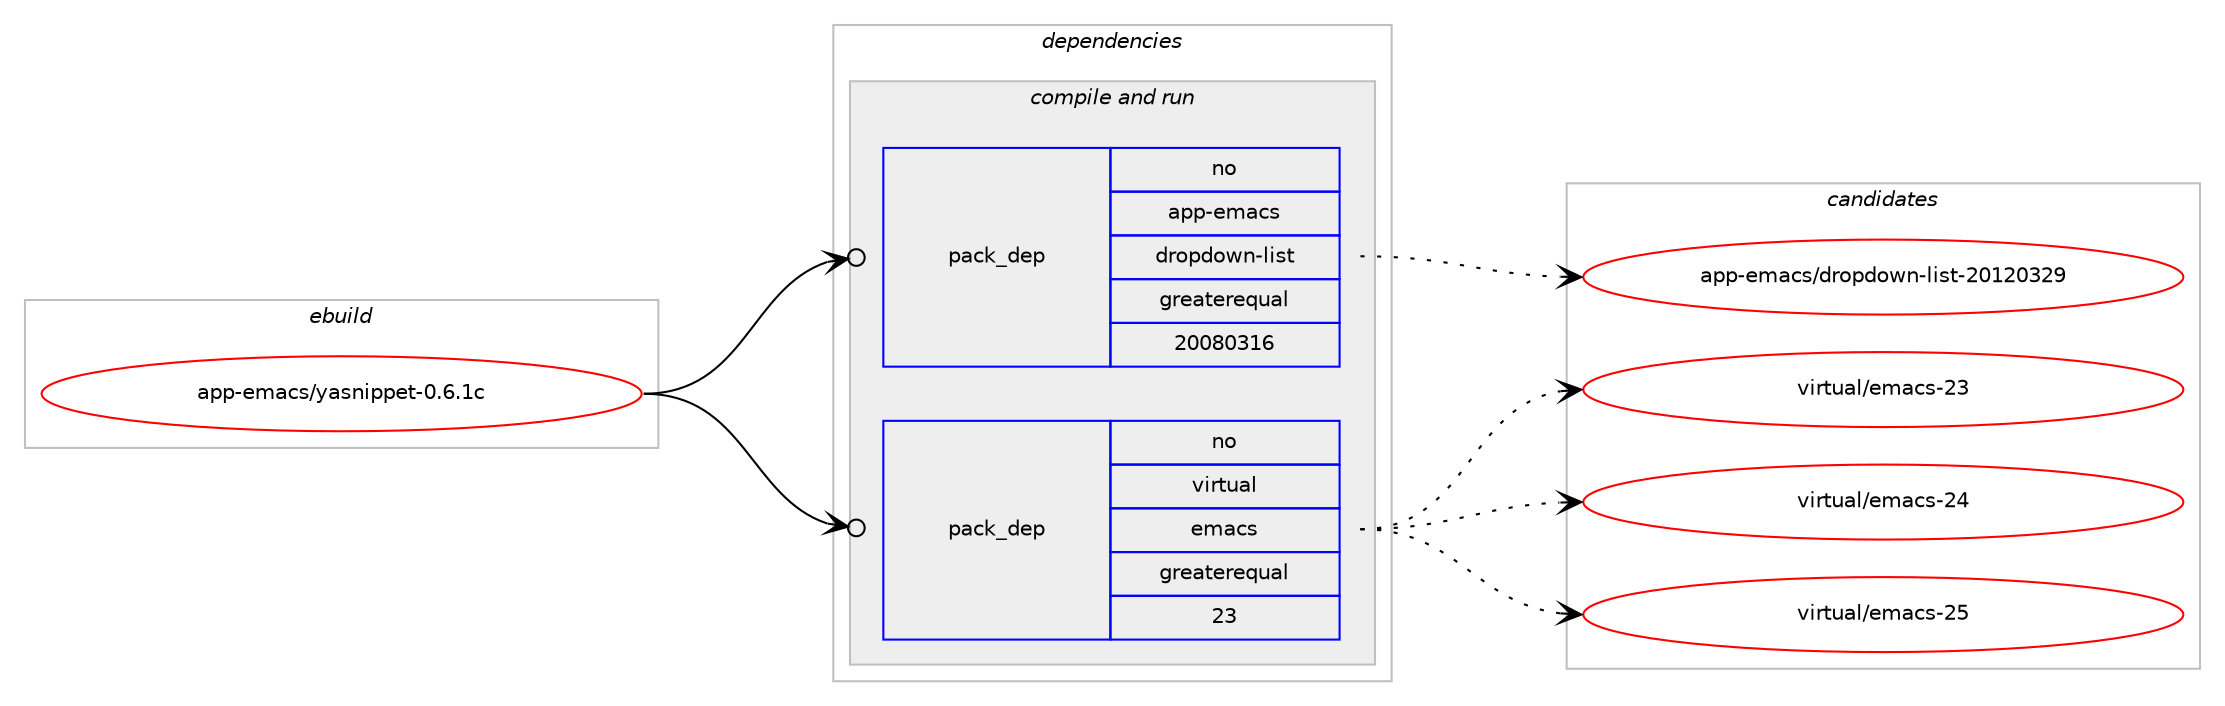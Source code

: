 digraph prolog {

# *************
# Graph options
# *************

newrank=true;
concentrate=true;
compound=true;
graph [rankdir=LR,fontname=Helvetica,fontsize=10,ranksep=1.5];#, ranksep=2.5, nodesep=0.2];
edge  [arrowhead=vee];
node  [fontname=Helvetica,fontsize=10];

# **********
# The ebuild
# **********

subgraph cluster_leftcol {
color=gray;
rank=same;
label=<<i>ebuild</i>>;
id [label="app-emacs/yasnippet-0.6.1c", color=red, width=4, href="../app-emacs/yasnippet-0.6.1c.svg"];
}

# ****************
# The dependencies
# ****************

subgraph cluster_midcol {
color=gray;
label=<<i>dependencies</i>>;
subgraph cluster_compile {
fillcolor="#eeeeee";
style=filled;
label=<<i>compile</i>>;
}
subgraph cluster_compileandrun {
fillcolor="#eeeeee";
style=filled;
label=<<i>compile and run</i>>;
subgraph pack14868 {
dependency20234 [label=<<TABLE BORDER="0" CELLBORDER="1" CELLSPACING="0" CELLPADDING="4" WIDTH="220"><TR><TD ROWSPAN="6" CELLPADDING="30">pack_dep</TD></TR><TR><TD WIDTH="110">no</TD></TR><TR><TD>app-emacs</TD></TR><TR><TD>dropdown-list</TD></TR><TR><TD>greaterequal</TD></TR><TR><TD>20080316</TD></TR></TABLE>>, shape=none, color=blue];
}
id:e -> dependency20234:w [weight=20,style="solid",arrowhead="odotvee"];
subgraph pack14869 {
dependency20235 [label=<<TABLE BORDER="0" CELLBORDER="1" CELLSPACING="0" CELLPADDING="4" WIDTH="220"><TR><TD ROWSPAN="6" CELLPADDING="30">pack_dep</TD></TR><TR><TD WIDTH="110">no</TD></TR><TR><TD>virtual</TD></TR><TR><TD>emacs</TD></TR><TR><TD>greaterequal</TD></TR><TR><TD>23</TD></TR></TABLE>>, shape=none, color=blue];
}
id:e -> dependency20235:w [weight=20,style="solid",arrowhead="odotvee"];
}
subgraph cluster_run {
fillcolor="#eeeeee";
style=filled;
label=<<i>run</i>>;
}
}

# **************
# The candidates
# **************

subgraph cluster_choices {
rank=same;
color=gray;
label=<<i>candidates</i>>;

subgraph choice14868 {
color=black;
nodesep=1;
choice971121124510110997991154710011411111210011111911045108105115116455048495048515057 [label="app-emacs/dropdown-list-20120329", color=red, width=4,href="../app-emacs/dropdown-list-20120329.svg"];
dependency20234:e -> choice971121124510110997991154710011411111210011111911045108105115116455048495048515057:w [style=dotted,weight="100"];
}
subgraph choice14869 {
color=black;
nodesep=1;
choice11810511411611797108471011099799115455051 [label="virtual/emacs-23", color=red, width=4,href="../virtual/emacs-23.svg"];
choice11810511411611797108471011099799115455052 [label="virtual/emacs-24", color=red, width=4,href="../virtual/emacs-24.svg"];
choice11810511411611797108471011099799115455053 [label="virtual/emacs-25", color=red, width=4,href="../virtual/emacs-25.svg"];
dependency20235:e -> choice11810511411611797108471011099799115455051:w [style=dotted,weight="100"];
dependency20235:e -> choice11810511411611797108471011099799115455052:w [style=dotted,weight="100"];
dependency20235:e -> choice11810511411611797108471011099799115455053:w [style=dotted,weight="100"];
}
}

}
